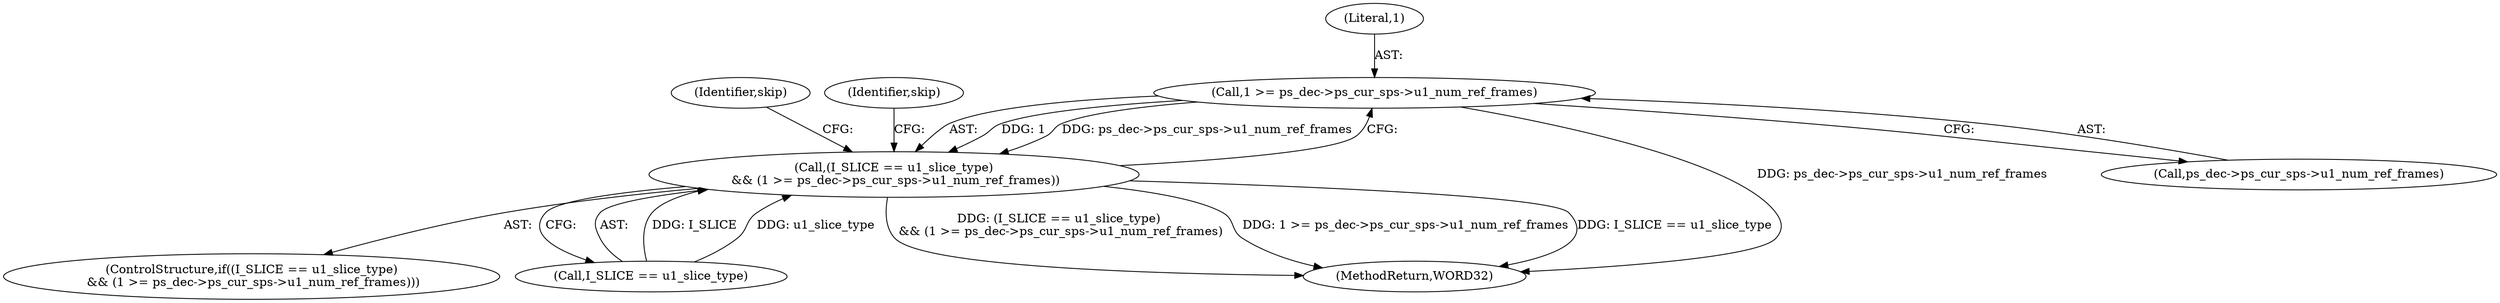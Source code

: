 digraph "0_Android_494561291a503840f385fbcd11d9bc5f4dc502b8_2@pointer" {
"1000348" [label="(Call,1 >= ps_dec->ps_cur_sps->u1_num_ref_frames)"];
"1000344" [label="(Call,(I_SLICE == u1_slice_type)\n && (1 >= ps_dec->ps_cur_sps->u1_num_ref_frames))"];
"1000343" [label="(ControlStructure,if((I_SLICE == u1_slice_type)\n && (1 >= ps_dec->ps_cur_sps->u1_num_ref_frames)))"];
"1000348" [label="(Call,1 >= ps_dec->ps_cur_sps->u1_num_ref_frames)"];
"1000345" [label="(Call,I_SLICE == u1_slice_type)"];
"1000357" [label="(Identifier,skip)"];
"1000349" [label="(Literal,1)"];
"1000344" [label="(Call,(I_SLICE == u1_slice_type)\n && (1 >= ps_dec->ps_cur_sps->u1_num_ref_frames))"];
"1000367" [label="(Identifier,skip)"];
"1002544" [label="(MethodReturn,WORD32)"];
"1000350" [label="(Call,ps_dec->ps_cur_sps->u1_num_ref_frames)"];
"1000348" -> "1000344"  [label="AST: "];
"1000348" -> "1000350"  [label="CFG: "];
"1000349" -> "1000348"  [label="AST: "];
"1000350" -> "1000348"  [label="AST: "];
"1000344" -> "1000348"  [label="CFG: "];
"1000348" -> "1002544"  [label="DDG: ps_dec->ps_cur_sps->u1_num_ref_frames"];
"1000348" -> "1000344"  [label="DDG: 1"];
"1000348" -> "1000344"  [label="DDG: ps_dec->ps_cur_sps->u1_num_ref_frames"];
"1000344" -> "1000343"  [label="AST: "];
"1000344" -> "1000345"  [label="CFG: "];
"1000345" -> "1000344"  [label="AST: "];
"1000357" -> "1000344"  [label="CFG: "];
"1000367" -> "1000344"  [label="CFG: "];
"1000344" -> "1002544"  [label="DDG: (I_SLICE == u1_slice_type)\n && (1 >= ps_dec->ps_cur_sps->u1_num_ref_frames)"];
"1000344" -> "1002544"  [label="DDG: 1 >= ps_dec->ps_cur_sps->u1_num_ref_frames"];
"1000344" -> "1002544"  [label="DDG: I_SLICE == u1_slice_type"];
"1000345" -> "1000344"  [label="DDG: I_SLICE"];
"1000345" -> "1000344"  [label="DDG: u1_slice_type"];
}
